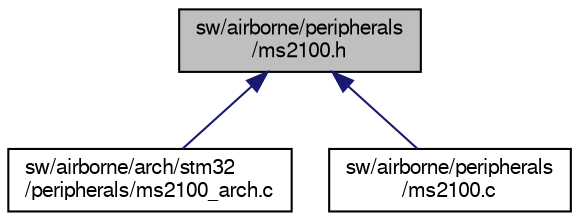 digraph "sw/airborne/peripherals/ms2100.h"
{
  edge [fontname="FreeSans",fontsize="10",labelfontname="FreeSans",labelfontsize="10"];
  node [fontname="FreeSans",fontsize="10",shape=record];
  Node1 [label="sw/airborne/peripherals\l/ms2100.h",height=0.2,width=0.4,color="black", fillcolor="grey75", style="filled", fontcolor="black"];
  Node1 -> Node2 [dir="back",color="midnightblue",fontsize="10",style="solid",fontname="FreeSans"];
  Node2 [label="sw/airborne/arch/stm32\l/peripherals/ms2100_arch.c",height=0.2,width=0.4,color="black", fillcolor="white", style="filled",URL="$ms2100__arch_8c.html",tooltip="STM32 specific functions for the ms2100 magnetic sensor from PNI. "];
  Node1 -> Node3 [dir="back",color="midnightblue",fontsize="10",style="solid",fontname="FreeSans"];
  Node3 [label="sw/airborne/peripherals\l/ms2100.c",height=0.2,width=0.4,color="black", fillcolor="white", style="filled",URL="$ms2100_8c.html",tooltip="Driver for the ms2100 magnetic sensor from PNI. "];
}
